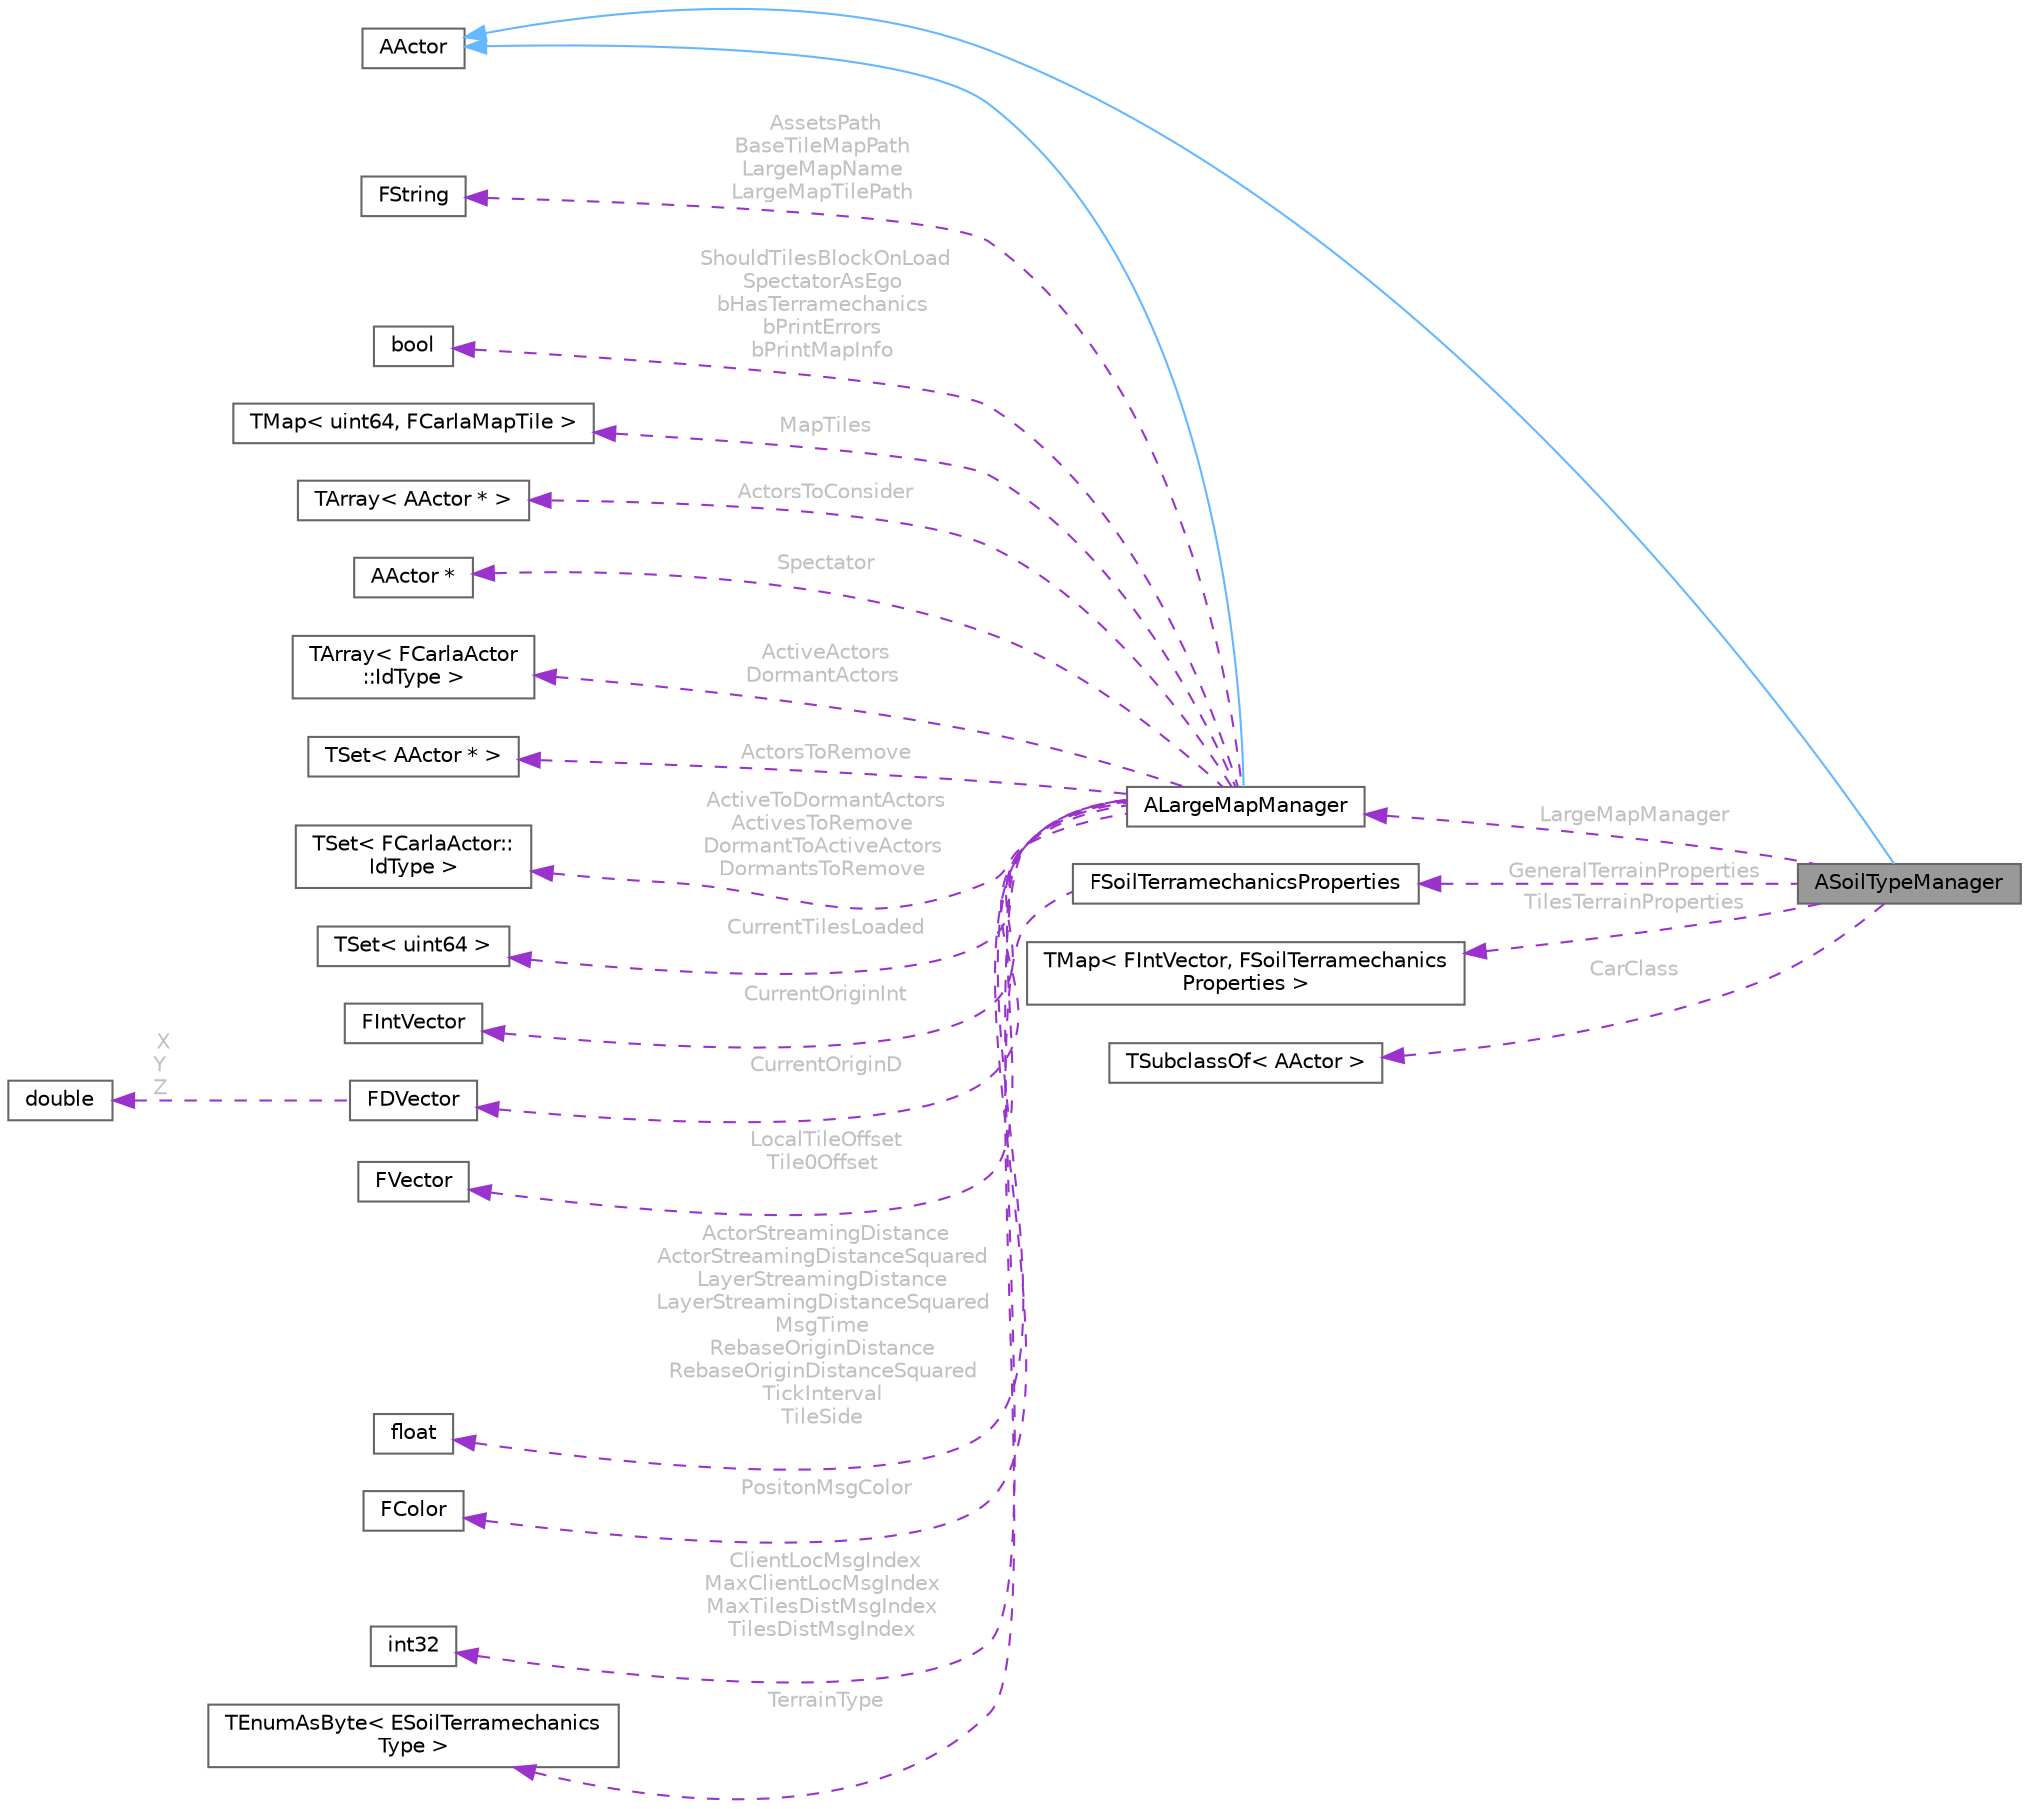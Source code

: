 digraph "ASoilTypeManager"
{
 // INTERACTIVE_SVG=YES
 // LATEX_PDF_SIZE
  bgcolor="transparent";
  edge [fontname=Helvetica,fontsize=10,labelfontname=Helvetica,labelfontsize=10];
  node [fontname=Helvetica,fontsize=10,shape=box,height=0.2,width=0.4];
  rankdir="LR";
  Node1 [id="Node000001",label="ASoilTypeManager",height=0.2,width=0.4,color="gray40", fillcolor="grey60", style="filled", fontcolor="black",tooltip=" "];
  Node2 -> Node1 [id="edge1_Node000001_Node000002",dir="back",color="steelblue1",style="solid",tooltip=" "];
  Node2 [id="Node000002",label="AActor",height=0.2,width=0.4,color="gray40", fillcolor="white", style="filled",URL="$d1/da4/classAActor.html",tooltip=" "];
  Node3 -> Node1 [id="edge2_Node000001_Node000003",dir="back",color="darkorchid3",style="dashed",tooltip=" ",label=" GeneralTerrainProperties",fontcolor="grey" ];
  Node3 [id="Node000003",label="FSoilTerramechanicsProperties",height=0.2,width=0.4,color="gray40", fillcolor="white", style="filled",URL="$d2/d79/structFSoilTerramechanicsProperties.html",tooltip=" "];
  Node4 -> Node3 [id="edge3_Node000003_Node000004",dir="back",color="darkorchid3",style="dashed",tooltip=" ",label=" TerrainType",fontcolor="grey" ];
  Node4 [id="Node000004",label="TEnumAsByte\< ESoilTerramechanics\lType \>",height=0.2,width=0.4,color="gray40", fillcolor="white", style="filled",tooltip=" "];
  Node5 -> Node1 [id="edge4_Node000001_Node000005",dir="back",color="darkorchid3",style="dashed",tooltip=" ",label=" TilesTerrainProperties",fontcolor="grey" ];
  Node5 [id="Node000005",label="TMap\< FIntVector, FSoilTerramechanics\lProperties \>",height=0.2,width=0.4,color="gray40", fillcolor="white", style="filled",tooltip=" "];
  Node6 -> Node1 [id="edge5_Node000001_Node000006",dir="back",color="darkorchid3",style="dashed",tooltip=" ",label=" LargeMapManager",fontcolor="grey" ];
  Node6 [id="Node000006",label="ALargeMapManager",height=0.2,width=0.4,color="gray40", fillcolor="white", style="filled",URL="$d9/d4b/classALargeMapManager.html",tooltip=" "];
  Node2 -> Node6 [id="edge6_Node000006_Node000002",dir="back",color="steelblue1",style="solid",tooltip=" "];
  Node7 -> Node6 [id="edge7_Node000006_Node000007",dir="back",color="darkorchid3",style="dashed",tooltip=" ",label=" AssetsPath\nBaseTileMapPath\nLargeMapName\nLargeMapTilePath",fontcolor="grey" ];
  Node7 [id="Node000007",label="FString",height=0.2,width=0.4,color="gray40", fillcolor="white", style="filled",tooltip=" "];
  Node8 -> Node6 [id="edge8_Node000006_Node000008",dir="back",color="darkorchid3",style="dashed",tooltip=" ",label=" ShouldTilesBlockOnLoad\nSpectatorAsEgo\nbHasTerramechanics\nbPrintErrors\nbPrintMapInfo",fontcolor="grey" ];
  Node8 [id="Node000008",label="bool",height=0.2,width=0.4,color="gray40", fillcolor="white", style="filled",tooltip=" "];
  Node9 -> Node6 [id="edge9_Node000006_Node000009",dir="back",color="darkorchid3",style="dashed",tooltip=" ",label=" MapTiles",fontcolor="grey" ];
  Node9 [id="Node000009",label="TMap\< uint64, FCarlaMapTile \>",height=0.2,width=0.4,color="gray40", fillcolor="white", style="filled",tooltip=" "];
  Node10 -> Node6 [id="edge10_Node000006_Node000010",dir="back",color="darkorchid3",style="dashed",tooltip=" ",label=" ActorsToConsider",fontcolor="grey" ];
  Node10 [id="Node000010",label="TArray\< AActor * \>",height=0.2,width=0.4,color="gray40", fillcolor="white", style="filled",tooltip=" "];
  Node11 -> Node6 [id="edge11_Node000006_Node000011",dir="back",color="darkorchid3",style="dashed",tooltip=" ",label=" Spectator",fontcolor="grey" ];
  Node11 [id="Node000011",label="AActor *",height=0.2,width=0.4,color="gray40", fillcolor="white", style="filled",tooltip=" "];
  Node12 -> Node6 [id="edge12_Node000006_Node000012",dir="back",color="darkorchid3",style="dashed",tooltip=" ",label=" ActiveActors\nDormantActors",fontcolor="grey" ];
  Node12 [id="Node000012",label="TArray\< FCarlaActor\l::IdType \>",height=0.2,width=0.4,color="gray40", fillcolor="white", style="filled",tooltip=" "];
  Node13 -> Node6 [id="edge13_Node000006_Node000013",dir="back",color="darkorchid3",style="dashed",tooltip=" ",label=" ActorsToRemove",fontcolor="grey" ];
  Node13 [id="Node000013",label="TSet\< AActor * \>",height=0.2,width=0.4,color="gray40", fillcolor="white", style="filled",tooltip=" "];
  Node14 -> Node6 [id="edge14_Node000006_Node000014",dir="back",color="darkorchid3",style="dashed",tooltip=" ",label=" ActiveToDormantActors\nActivesToRemove\nDormantToActiveActors\nDormantsToRemove",fontcolor="grey" ];
  Node14 [id="Node000014",label="TSet\< FCarlaActor::\lIdType \>",height=0.2,width=0.4,color="gray40", fillcolor="white", style="filled",tooltip=" "];
  Node15 -> Node6 [id="edge15_Node000006_Node000015",dir="back",color="darkorchid3",style="dashed",tooltip=" ",label=" CurrentTilesLoaded",fontcolor="grey" ];
  Node15 [id="Node000015",label="TSet\< uint64 \>",height=0.2,width=0.4,color="gray40", fillcolor="white", style="filled",tooltip=" "];
  Node16 -> Node6 [id="edge16_Node000006_Node000016",dir="back",color="darkorchid3",style="dashed",tooltip=" ",label=" CurrentOriginInt",fontcolor="grey" ];
  Node16 [id="Node000016",label="FIntVector",height=0.2,width=0.4,color="gray40", fillcolor="white", style="filled",tooltip=" "];
  Node17 -> Node6 [id="edge17_Node000006_Node000017",dir="back",color="darkorchid3",style="dashed",tooltip=" ",label=" CurrentOriginD",fontcolor="grey" ];
  Node17 [id="Node000017",label="FDVector",height=0.2,width=0.4,color="gray40", fillcolor="white", style="filled",URL="$de/d7a/structFDVector.html",tooltip=" "];
  Node18 -> Node17 [id="edge18_Node000017_Node000018",dir="back",color="darkorchid3",style="dashed",tooltip=" ",label=" X\nY\nZ",fontcolor="grey" ];
  Node18 [id="Node000018",label="double",height=0.2,width=0.4,color="gray40", fillcolor="white", style="filled",tooltip=" "];
  Node19 -> Node6 [id="edge19_Node000006_Node000019",dir="back",color="darkorchid3",style="dashed",tooltip=" ",label=" LocalTileOffset\nTile0Offset",fontcolor="grey" ];
  Node19 [id="Node000019",label="FVector",height=0.2,width=0.4,color="gray40", fillcolor="white", style="filled",tooltip=" "];
  Node20 -> Node6 [id="edge20_Node000006_Node000020",dir="back",color="darkorchid3",style="dashed",tooltip=" ",label=" ActorStreamingDistance\nActorStreamingDistanceSquared\nLayerStreamingDistance\nLayerStreamingDistanceSquared\nMsgTime\nRebaseOriginDistance\nRebaseOriginDistanceSquared\nTickInterval\nTileSide",fontcolor="grey" ];
  Node20 [id="Node000020",label="float",height=0.2,width=0.4,color="gray40", fillcolor="white", style="filled",tooltip=" "];
  Node21 -> Node6 [id="edge21_Node000006_Node000021",dir="back",color="darkorchid3",style="dashed",tooltip=" ",label=" PositonMsgColor",fontcolor="grey" ];
  Node21 [id="Node000021",label="FColor",height=0.2,width=0.4,color="gray40", fillcolor="white", style="filled",tooltip=" "];
  Node22 -> Node6 [id="edge22_Node000006_Node000022",dir="back",color="darkorchid3",style="dashed",tooltip=" ",label=" ClientLocMsgIndex\nMaxClientLocMsgIndex\nMaxTilesDistMsgIndex\nTilesDistMsgIndex",fontcolor="grey" ];
  Node22 [id="Node000022",label="int32",height=0.2,width=0.4,color="gray40", fillcolor="white", style="filled",tooltip=" "];
  Node23 -> Node1 [id="edge23_Node000001_Node000023",dir="back",color="darkorchid3",style="dashed",tooltip=" ",label=" CarClass",fontcolor="grey" ];
  Node23 [id="Node000023",label="TSubclassOf\< AActor \>",height=0.2,width=0.4,color="gray40", fillcolor="white", style="filled",tooltip=" "];
}
